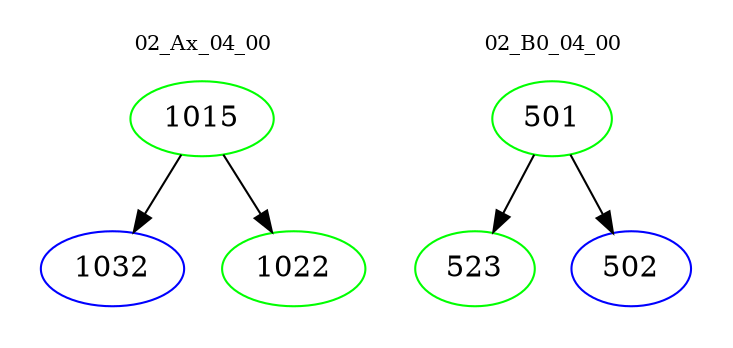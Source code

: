 digraph{
subgraph cluster_0 {
color = white
label = "02_Ax_04_00";
fontsize=10;
T0_1015 [label="1015", color="green"]
T0_1015 -> T0_1032 [color="black"]
T0_1032 [label="1032", color="blue"]
T0_1015 -> T0_1022 [color="black"]
T0_1022 [label="1022", color="green"]
}
subgraph cluster_1 {
color = white
label = "02_B0_04_00";
fontsize=10;
T1_501 [label="501", color="green"]
T1_501 -> T1_523 [color="black"]
T1_523 [label="523", color="green"]
T1_501 -> T1_502 [color="black"]
T1_502 [label="502", color="blue"]
}
}
